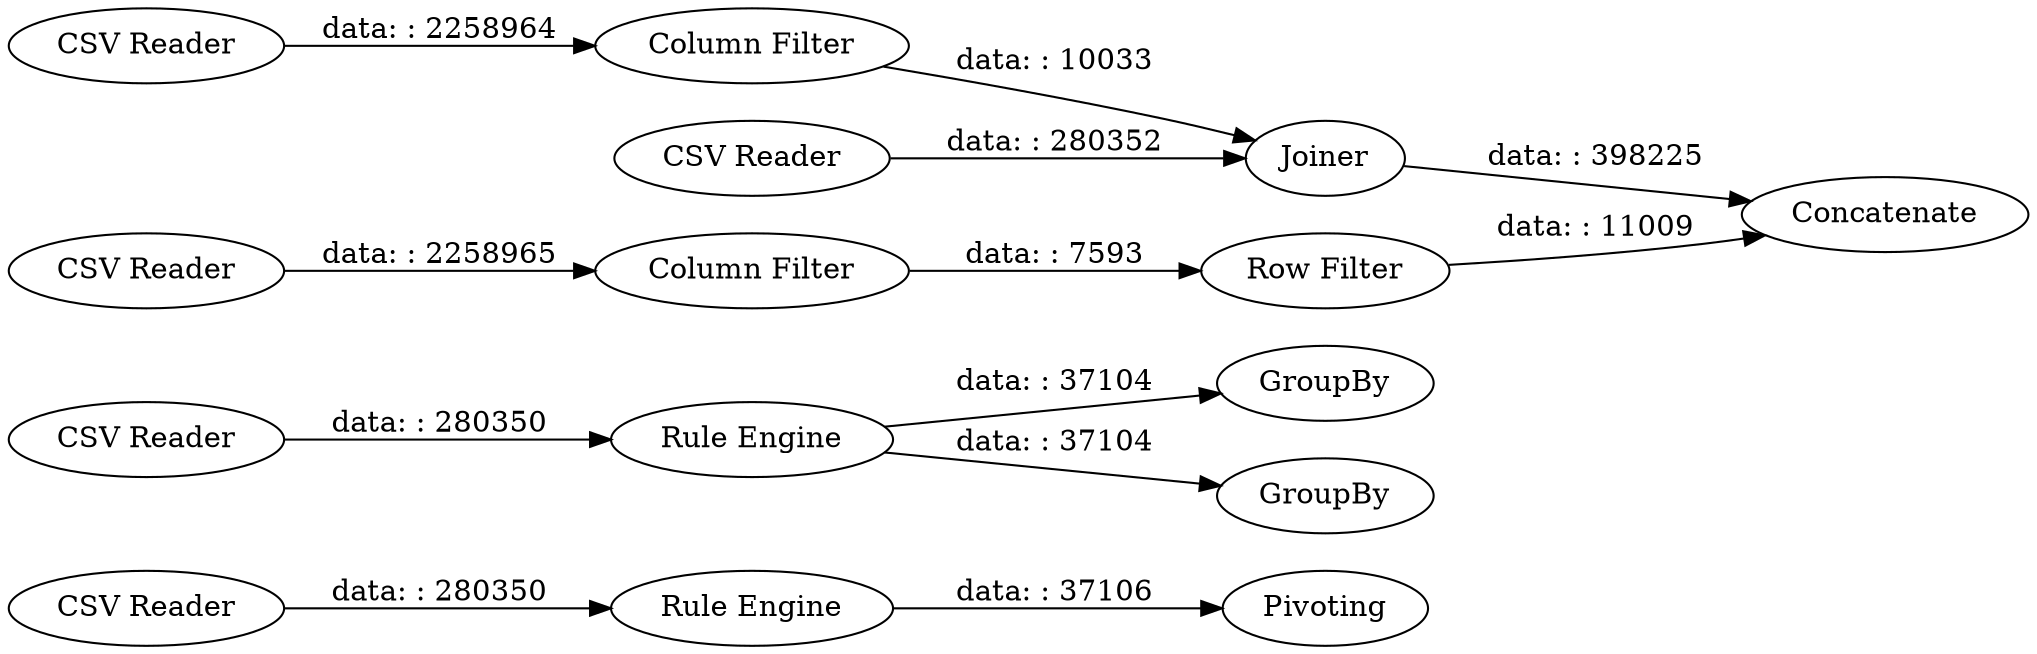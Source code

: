 digraph {
	"2987763607288996312_6" [label=Pivoting]
	"2987763607288996312_40" [label=GroupBy]
	"2987763607288996312_43" [label="CSV Reader"]
	"2987763607288996312_36" [label="Rule Engine"]
	"2987763607288996312_50" [label=Concatenate]
	"2987763607288996312_44" [label="CSV Reader"]
	"2987763607288996312_48" [label="Column Filter"]
	"2987763607288996312_45" [label="Column Filter"]
	"2987763607288996312_42" [label="Rule Engine"]
	"2987763607288996312_49" [label="Row Filter"]
	"2987763607288996312_37" [label=GroupBy]
	"2987763607288996312_41" [label="CSV Reader"]
	"2987763607288996312_46" [label=Joiner]
	"2987763607288996312_38" [label="CSV Reader"]
	"2987763607288996312_47" [label="CSV Reader"]
	"2987763607288996312_47" -> "2987763607288996312_48" [label="data: : 2258965"]
	"2987763607288996312_38" -> "2987763607288996312_36" [label="data: : 280350"]
	"2987763607288996312_49" -> "2987763607288996312_50" [label="data: : 11009"]
	"2987763607288996312_36" -> "2987763607288996312_40" [label="data: : 37104"]
	"2987763607288996312_44" -> "2987763607288996312_45" [label="data: : 2258964"]
	"2987763607288996312_45" -> "2987763607288996312_46" [label="data: : 10033"]
	"2987763607288996312_36" -> "2987763607288996312_37" [label="data: : 37104"]
	"2987763607288996312_46" -> "2987763607288996312_50" [label="data: : 398225"]
	"2987763607288996312_48" -> "2987763607288996312_49" [label="data: : 7593"]
	"2987763607288996312_42" -> "2987763607288996312_6" [label="data: : 37106"]
	"2987763607288996312_43" -> "2987763607288996312_46" [label="data: : 280352"]
	"2987763607288996312_41" -> "2987763607288996312_42" [label="data: : 280350"]
	rankdir=LR
}
